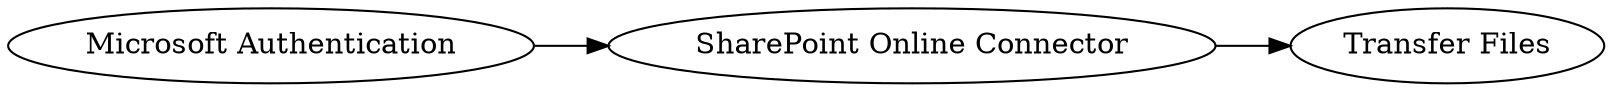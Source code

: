 digraph {
	2 -> 3
	1 -> 2
	1 [label="Microsoft Authentication"]
	3 [label="Transfer Files"]
	2 [label="SharePoint Online Connector"]
	rankdir=LR
}
